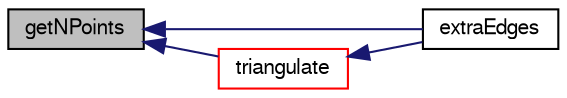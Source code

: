 digraph "getNPoints"
{
  bgcolor="transparent";
  edge [fontname="FreeSans",fontsize="10",labelfontname="FreeSans",labelfontsize="10"];
  node [fontname="FreeSans",fontsize="10",shape=record];
  rankdir="LR";
  Node3034 [label="getNPoints",height=0.2,width=0.4,color="black", fillcolor="grey75", style="filled", fontcolor="black"];
  Node3034 -> Node3035 [dir="back",color="midnightblue",fontsize="10",style="solid",fontname="FreeSans"];
  Node3035 [label="extraEdges",height=0.2,width=0.4,color="black",URL="$a21430.html#a9cfb4135bbc6e583439d6bc0a9ab0a81",tooltip="Indices into edges of additional edges. "];
  Node3034 -> Node3036 [dir="back",color="midnightblue",fontsize="10",style="solid",fontname="FreeSans"];
  Node3036 [label="triangulate",height=0.2,width=0.4,color="red",URL="$a21430.html#a4ab09278dde78b929027adabb6ff3fe6",tooltip="Simple triangulation of face subset. TotalNTris is total number. "];
  Node3036 -> Node3035 [dir="back",color="midnightblue",fontsize="10",style="solid",fontname="FreeSans"];
}
